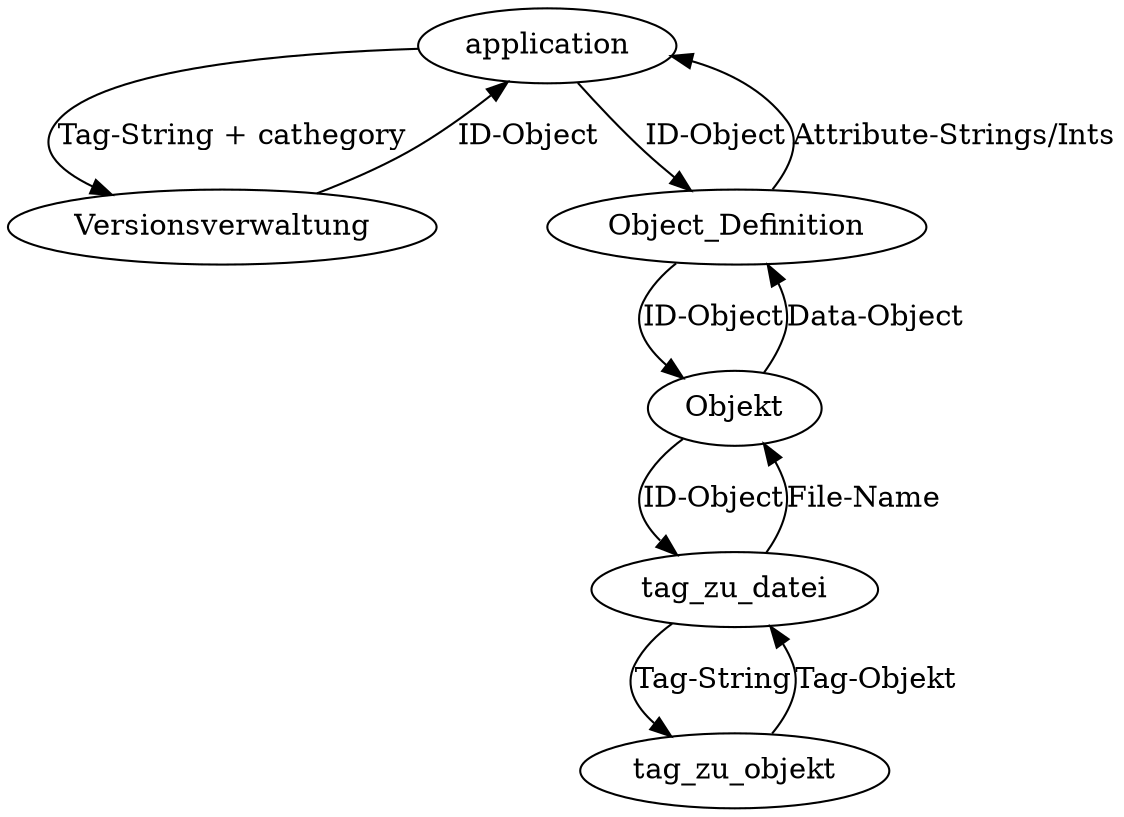 digraph G {
    edge [label="Tag-String + cathegory"] application -> Versionsverwaltung
    edge [label="ID-Object"] Versionsverwaltung -> application
    application -> Object_Definition
    
    Object_Definition -> Objekt
    
    Objekt -> tag_zu_datei
    
    edge [label="Tag-String"] tag_zu_datei -> tag_zu_objekt
    
    edge [label="Tag-Objekt"] tag_zu_objekt -> tag_zu_datei
    
    edge [label="File-Name"] tag_zu_datei -> Objekt
    
    edge [label="Data-Object"] Objekt -> Object_Definition
    
    edge [label="Attribute-Strings/Ints"] Object_Definition -> application

}